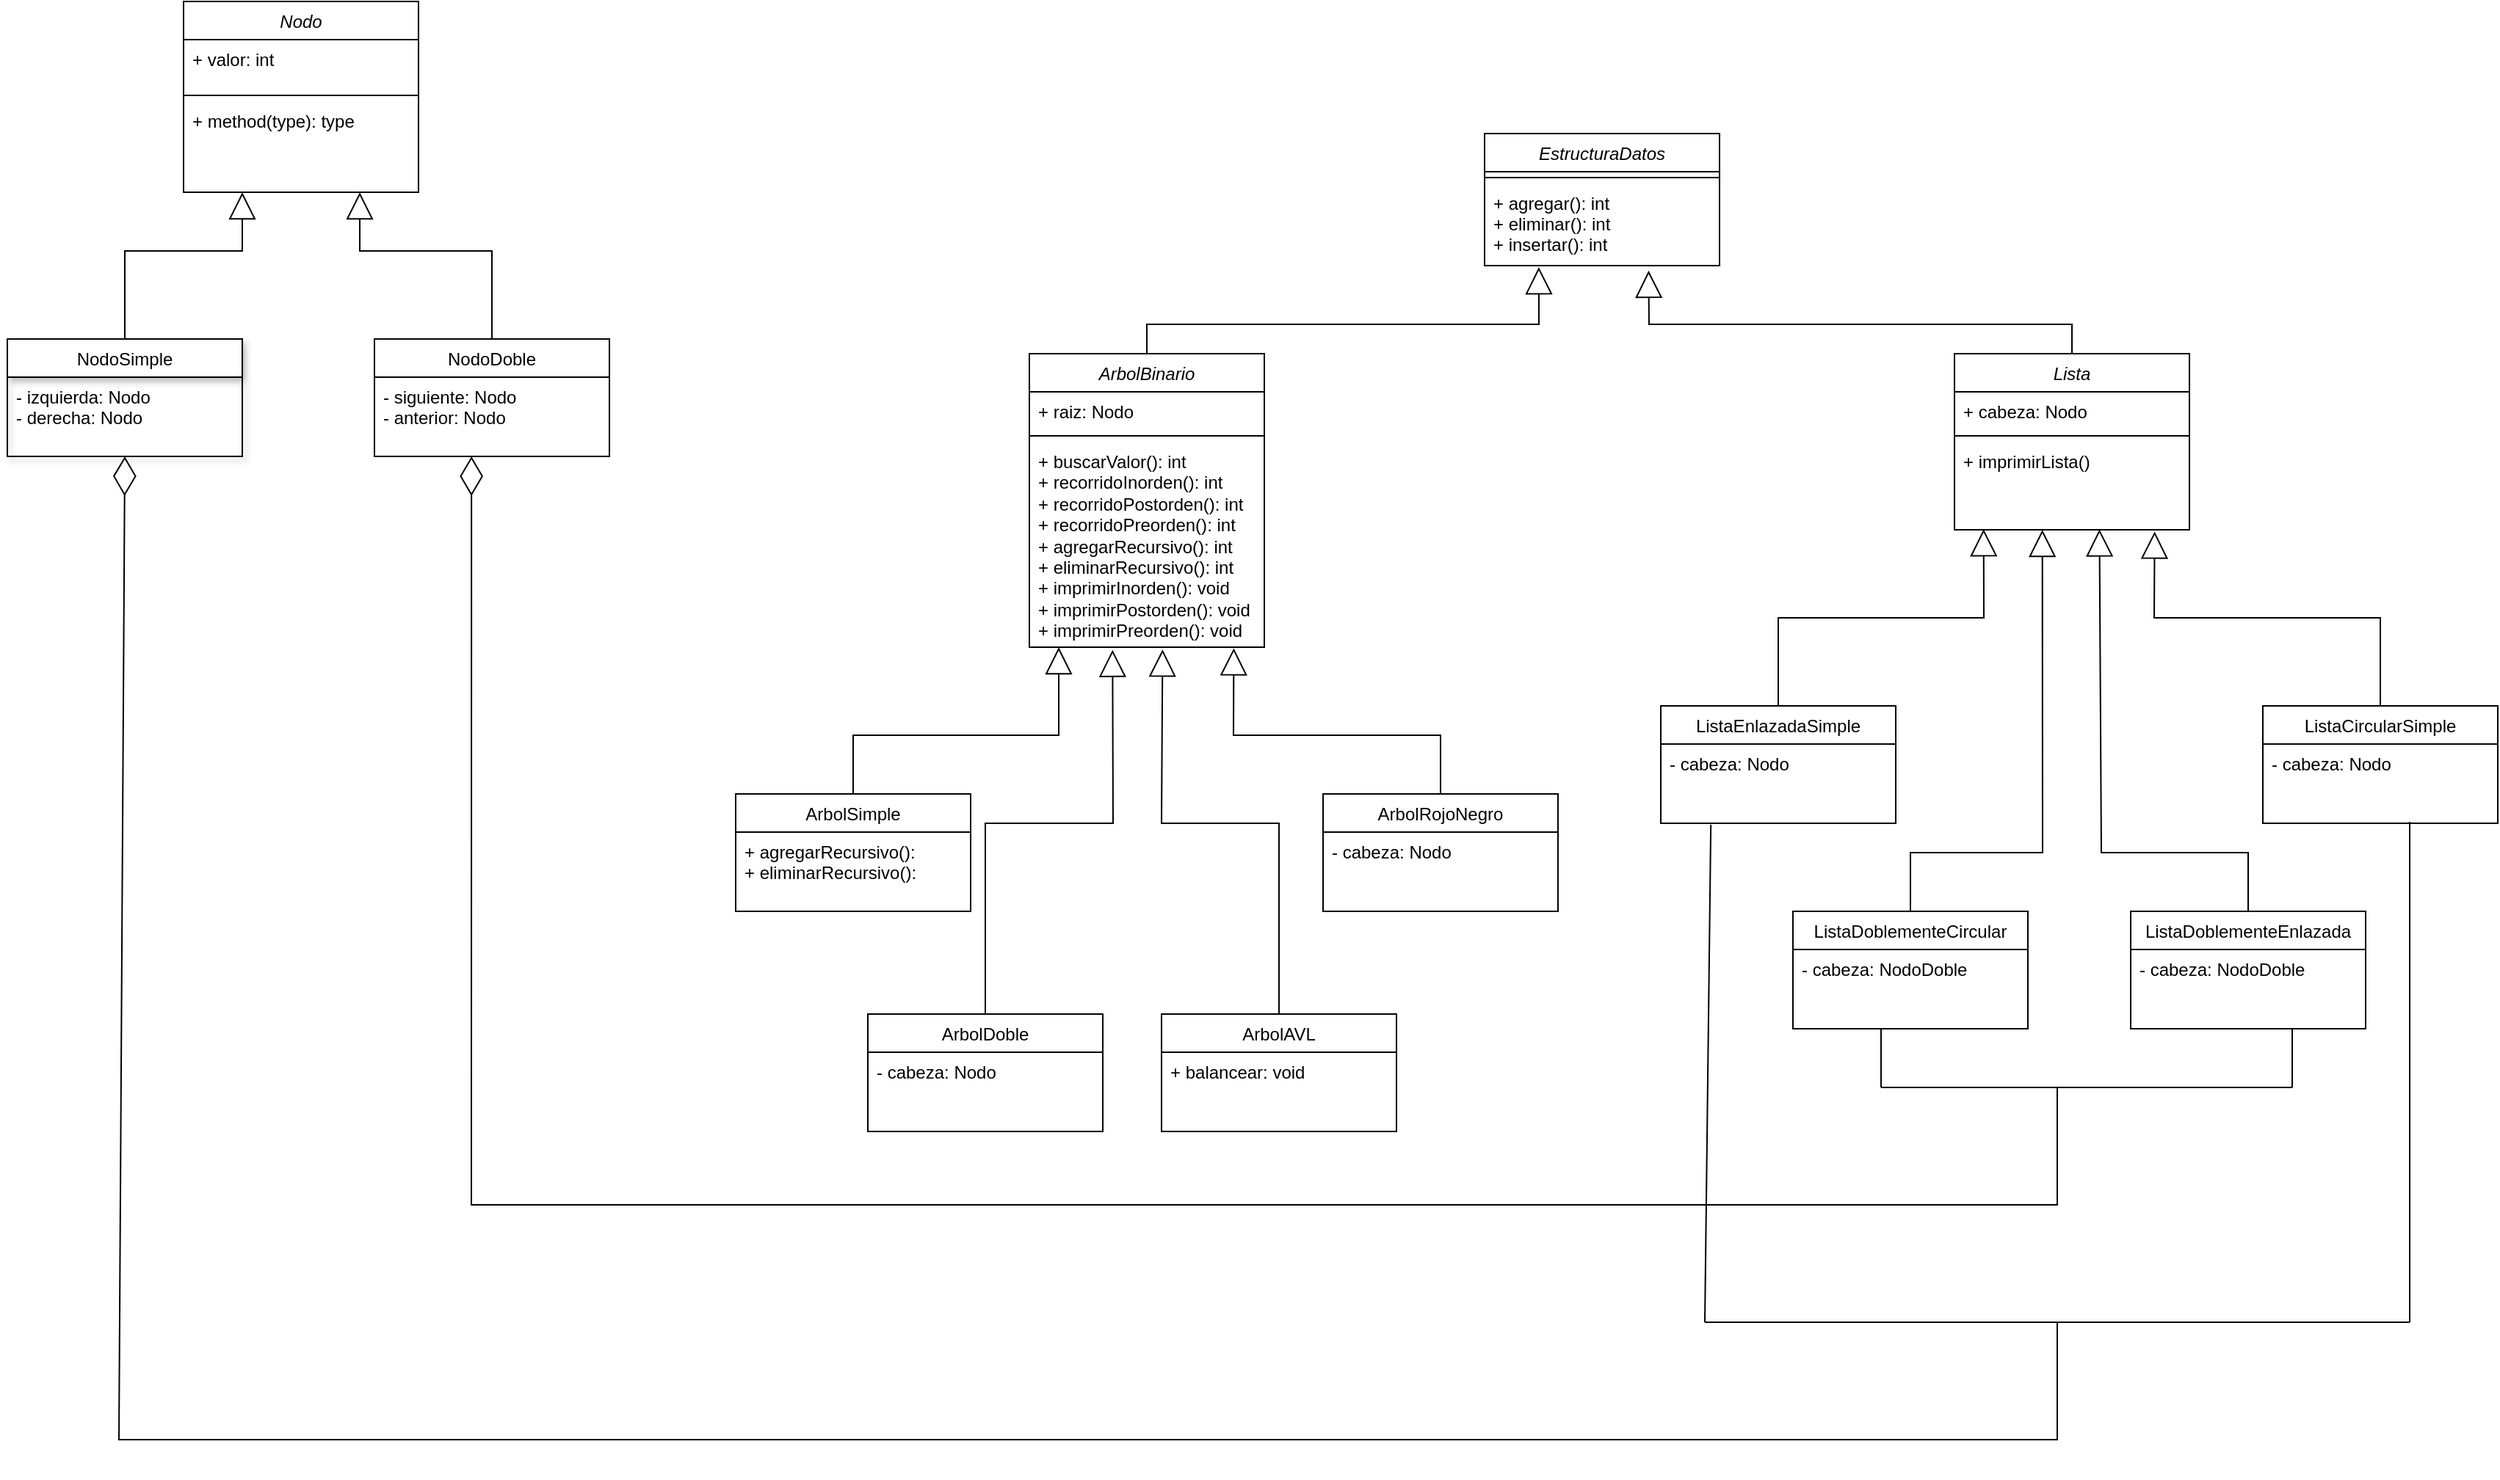 <mxfile version="24.5.4" type="github">
  <diagram id="C5RBs43oDa-KdzZeNtuy" name="Page-1">
    <mxGraphModel dx="1120" dy="462" grid="1" gridSize="10" guides="1" tooltips="1" connect="1" arrows="1" fold="1" page="1" pageScale="1" pageWidth="827" pageHeight="1169" math="0" shadow="0">
      <root>
        <mxCell id="WIyWlLk6GJQsqaUBKTNV-0" />
        <mxCell id="WIyWlLk6GJQsqaUBKTNV-1" parent="WIyWlLk6GJQsqaUBKTNV-0" />
        <mxCell id="zkfFHV4jXpPFQw0GAbJ--0" value="EstructuraDatos" style="swimlane;fontStyle=2;align=center;verticalAlign=top;childLayout=stackLayout;horizontal=1;startSize=26;horizontalStack=0;resizeParent=1;resizeLast=0;collapsible=1;marginBottom=0;rounded=0;shadow=0;strokeWidth=1;" parent="WIyWlLk6GJQsqaUBKTNV-1" vertex="1">
          <mxGeometry x="1010" y="110" width="160" height="90" as="geometry">
            <mxRectangle x="230" y="140" width="160" height="26" as="alternateBounds" />
          </mxGeometry>
        </mxCell>
        <mxCell id="DncJ9CUcUolEmfU4vxdp-8" value="" style="line;strokeWidth=1;fillColor=none;align=left;verticalAlign=middle;spacingTop=-1;spacingLeft=3;spacingRight=3;rotatable=0;labelPosition=right;points=[];portConstraint=eastwest;strokeColor=inherit;" parent="zkfFHV4jXpPFQw0GAbJ--0" vertex="1">
          <mxGeometry y="26" width="160" height="8" as="geometry" />
        </mxCell>
        <mxCell id="zkfFHV4jXpPFQw0GAbJ--1" value="+ agregar(): int&#xa;+ eliminar(): int&#xa;+ insertar(): int" style="text;align=left;verticalAlign=top;spacingLeft=4;spacingRight=4;overflow=hidden;rotatable=0;points=[[0,0.5],[1,0.5]];portConstraint=eastwest;" parent="zkfFHV4jXpPFQw0GAbJ--0" vertex="1">
          <mxGeometry y="34" width="160" height="56" as="geometry" />
        </mxCell>
        <mxCell id="zkfFHV4jXpPFQw0GAbJ--6" value="NodoSimple" style="swimlane;fontStyle=0;align=center;verticalAlign=top;childLayout=stackLayout;horizontal=1;startSize=26;horizontalStack=0;resizeParent=1;resizeLast=0;collapsible=1;marginBottom=0;rounded=0;shadow=1;strokeWidth=1;" parent="WIyWlLk6GJQsqaUBKTNV-1" vertex="1">
          <mxGeometry x="4" y="250" width="160" height="80" as="geometry">
            <mxRectangle x="130" y="380" width="160" height="26" as="alternateBounds" />
          </mxGeometry>
        </mxCell>
        <mxCell id="zkfFHV4jXpPFQw0GAbJ--7" value="- izquierda: Nodo&#xa;- derecha: Nodo" style="text;align=left;verticalAlign=top;spacingLeft=4;spacingRight=4;overflow=hidden;rotatable=0;points=[[0,0.5],[1,0.5]];portConstraint=eastwest;" parent="zkfFHV4jXpPFQw0GAbJ--6" vertex="1">
          <mxGeometry y="26" width="160" height="54" as="geometry" />
        </mxCell>
        <mxCell id="DncJ9CUcUolEmfU4vxdp-2" value="NodoDoble" style="swimlane;fontStyle=0;align=center;verticalAlign=top;childLayout=stackLayout;horizontal=1;startSize=26;horizontalStack=0;resizeParent=1;resizeLast=0;collapsible=1;marginBottom=0;rounded=0;shadow=0;strokeWidth=1;" parent="WIyWlLk6GJQsqaUBKTNV-1" vertex="1">
          <mxGeometry x="254" y="250" width="160" height="80" as="geometry">
            <mxRectangle x="130" y="380" width="160" height="26" as="alternateBounds" />
          </mxGeometry>
        </mxCell>
        <mxCell id="DncJ9CUcUolEmfU4vxdp-3" value="- siguiente: Nodo&#xa;- anterior: Nodo" style="text;align=left;verticalAlign=top;spacingLeft=4;spacingRight=4;overflow=hidden;rotatable=0;points=[[0,0.5],[1,0.5]];portConstraint=eastwest;" parent="DncJ9CUcUolEmfU4vxdp-2" vertex="1">
          <mxGeometry y="26" width="160" height="54" as="geometry" />
        </mxCell>
        <mxCell id="DncJ9CUcUolEmfU4vxdp-9" value="ListaEnlazadaSimple" style="swimlane;fontStyle=0;align=center;verticalAlign=top;childLayout=stackLayout;horizontal=1;startSize=26;horizontalStack=0;resizeParent=1;resizeLast=0;collapsible=1;marginBottom=0;rounded=0;shadow=0;strokeWidth=1;" parent="WIyWlLk6GJQsqaUBKTNV-1" vertex="1">
          <mxGeometry x="1130" y="500" width="160" height="80" as="geometry">
            <mxRectangle x="130" y="380" width="160" height="26" as="alternateBounds" />
          </mxGeometry>
        </mxCell>
        <mxCell id="DncJ9CUcUolEmfU4vxdp-10" value="- cabeza: Nodo" style="text;align=left;verticalAlign=top;spacingLeft=4;spacingRight=4;overflow=hidden;rotatable=0;points=[[0,0.5],[1,0.5]];portConstraint=eastwest;" parent="DncJ9CUcUolEmfU4vxdp-9" vertex="1">
          <mxGeometry y="26" width="160" height="54" as="geometry" />
        </mxCell>
        <mxCell id="DncJ9CUcUolEmfU4vxdp-11" value="ListaDoblementeEnlazada" style="swimlane;fontStyle=0;align=center;verticalAlign=top;childLayout=stackLayout;horizontal=1;startSize=26;horizontalStack=0;resizeParent=1;resizeLast=0;collapsible=1;marginBottom=0;rounded=0;shadow=0;strokeWidth=1;" parent="WIyWlLk6GJQsqaUBKTNV-1" vertex="1">
          <mxGeometry x="1450" y="640" width="160" height="80" as="geometry">
            <mxRectangle x="130" y="380" width="160" height="26" as="alternateBounds" />
          </mxGeometry>
        </mxCell>
        <mxCell id="DncJ9CUcUolEmfU4vxdp-12" value="- cabeza: NodoDoble" style="text;align=left;verticalAlign=top;spacingLeft=4;spacingRight=4;overflow=hidden;rotatable=0;points=[[0,0.5],[1,0.5]];portConstraint=eastwest;" parent="DncJ9CUcUolEmfU4vxdp-11" vertex="1">
          <mxGeometry y="26" width="160" height="54" as="geometry" />
        </mxCell>
        <mxCell id="DncJ9CUcUolEmfU4vxdp-13" value="ListaDoblementeCircular" style="swimlane;fontStyle=0;align=center;verticalAlign=top;childLayout=stackLayout;horizontal=1;startSize=26;horizontalStack=0;resizeParent=1;resizeLast=0;collapsible=1;marginBottom=0;rounded=0;shadow=0;strokeWidth=1;" parent="WIyWlLk6GJQsqaUBKTNV-1" vertex="1">
          <mxGeometry x="1220" y="640" width="160" height="80" as="geometry">
            <mxRectangle x="130" y="380" width="160" height="26" as="alternateBounds" />
          </mxGeometry>
        </mxCell>
        <mxCell id="DncJ9CUcUolEmfU4vxdp-14" value="- cabeza: NodoDoble" style="text;align=left;verticalAlign=top;spacingLeft=4;spacingRight=4;overflow=hidden;rotatable=0;points=[[0,0.5],[1,0.5]];portConstraint=eastwest;" parent="DncJ9CUcUolEmfU4vxdp-13" vertex="1">
          <mxGeometry y="26" width="160" height="54" as="geometry" />
        </mxCell>
        <mxCell id="DncJ9CUcUolEmfU4vxdp-15" value="ListaCircularSimple" style="swimlane;fontStyle=0;align=center;verticalAlign=top;childLayout=stackLayout;horizontal=1;startSize=26;horizontalStack=0;resizeParent=1;resizeLast=0;collapsible=1;marginBottom=0;rounded=0;shadow=0;strokeWidth=1;" parent="WIyWlLk6GJQsqaUBKTNV-1" vertex="1">
          <mxGeometry x="1540" y="500" width="160" height="80" as="geometry">
            <mxRectangle x="130" y="380" width="160" height="26" as="alternateBounds" />
          </mxGeometry>
        </mxCell>
        <mxCell id="DncJ9CUcUolEmfU4vxdp-16" value="- cabeza: Nodo" style="text;align=left;verticalAlign=top;spacingLeft=4;spacingRight=4;overflow=hidden;rotatable=0;points=[[0,0.5],[1,0.5]];portConstraint=eastwest;" parent="DncJ9CUcUolEmfU4vxdp-15" vertex="1">
          <mxGeometry y="26" width="160" height="54" as="geometry" />
        </mxCell>
        <mxCell id="DncJ9CUcUolEmfU4vxdp-19" value="&lt;span style=&quot;font-weight: normal;&quot;&gt;&lt;i&gt;ArbolBinario&lt;/i&gt;&lt;/span&gt;" style="swimlane;fontStyle=1;align=center;verticalAlign=top;childLayout=stackLayout;horizontal=1;startSize=26;horizontalStack=0;resizeParent=1;resizeParentMax=0;resizeLast=0;collapsible=1;marginBottom=0;whiteSpace=wrap;html=1;" parent="WIyWlLk6GJQsqaUBKTNV-1" vertex="1">
          <mxGeometry x="700" y="260" width="160" height="200" as="geometry" />
        </mxCell>
        <mxCell id="DncJ9CUcUolEmfU4vxdp-20" value="+ raiz: Nodo" style="text;strokeColor=none;fillColor=none;align=left;verticalAlign=top;spacingLeft=4;spacingRight=4;overflow=hidden;rotatable=0;points=[[0,0.5],[1,0.5]];portConstraint=eastwest;whiteSpace=wrap;html=1;" parent="DncJ9CUcUolEmfU4vxdp-19" vertex="1">
          <mxGeometry y="26" width="160" height="26" as="geometry" />
        </mxCell>
        <mxCell id="DncJ9CUcUolEmfU4vxdp-21" value="" style="line;strokeWidth=1;fillColor=none;align=left;verticalAlign=middle;spacingTop=-1;spacingLeft=3;spacingRight=3;rotatable=0;labelPosition=right;points=[];portConstraint=eastwest;strokeColor=inherit;" parent="DncJ9CUcUolEmfU4vxdp-19" vertex="1">
          <mxGeometry y="52" width="160" height="8" as="geometry" />
        </mxCell>
        <mxCell id="DncJ9CUcUolEmfU4vxdp-22" value="+ buscarValor(): int&lt;br&gt;+ recorridoInorden(): int&lt;div&gt;+ recorridoPostorden(): int&lt;br&gt;+ recorridoPreorden()&lt;span style=&quot;background-color: initial;&quot;&gt;: int&lt;/span&gt;&lt;/div&gt;&lt;div&gt;&lt;span style=&quot;text-wrap: nowrap;&quot;&gt;+ agregarRecursivo(): int&lt;/span&gt;&lt;br style=&quot;text-wrap: nowrap; padding: 0px; margin: 0px;&quot;&gt;&lt;span style=&quot;text-wrap: nowrap;&quot;&gt;+ eliminarRecursivo(): int&lt;/span&gt;&lt;br&gt;&lt;/div&gt;&lt;div&gt;+ imprimirInorden()&lt;span style=&quot;background-color: initial;&quot;&gt;: void&lt;/span&gt;&lt;/div&gt;&lt;div&gt;+ imprimir&lt;span style=&quot;background-color: initial;&quot;&gt;Postorden()&lt;/span&gt;&lt;span style=&quot;background-color: initial;&quot;&gt;: void&lt;/span&gt;&lt;/div&gt;&lt;div&gt;&lt;span style=&quot;background-color: initial;&quot;&gt;+ imprimirPreorden()&lt;/span&gt;&lt;span style=&quot;background-color: initial;&quot;&gt;: void&lt;/span&gt;&lt;/div&gt;&lt;div&gt;&lt;span style=&quot;background-color: initial;&quot;&gt;&lt;br&gt;&lt;/span&gt;&lt;/div&gt;" style="text;strokeColor=none;fillColor=none;align=left;verticalAlign=top;spacingLeft=4;spacingRight=4;overflow=hidden;rotatable=0;points=[[0,0.5],[1,0.5]];portConstraint=eastwest;whiteSpace=wrap;html=1;" parent="DncJ9CUcUolEmfU4vxdp-19" vertex="1">
          <mxGeometry y="60" width="160" height="140" as="geometry" />
        </mxCell>
        <mxCell id="DncJ9CUcUolEmfU4vxdp-24" value="" style="endArrow=block;endSize=16;endFill=0;html=1;rounded=0;exitX=0.5;exitY=0;exitDx=0;exitDy=0;entryX=0.231;entryY=1.019;entryDx=0;entryDy=0;entryPerimeter=0;" parent="WIyWlLk6GJQsqaUBKTNV-1" source="DncJ9CUcUolEmfU4vxdp-19" target="zkfFHV4jXpPFQw0GAbJ--1" edge="1">
          <mxGeometry width="160" relative="1" as="geometry">
            <mxPoint x="830" y="435" as="sourcePoint" />
            <mxPoint x="980" y="191" as="targetPoint" />
            <Array as="points">
              <mxPoint x="780" y="240" />
              <mxPoint x="1047" y="240" />
            </Array>
          </mxGeometry>
        </mxCell>
        <mxCell id="DncJ9CUcUolEmfU4vxdp-35" value="Nodo" style="swimlane;fontStyle=2;align=center;verticalAlign=top;childLayout=stackLayout;horizontal=1;startSize=26;horizontalStack=0;resizeParent=1;resizeLast=0;collapsible=1;marginBottom=0;rounded=0;shadow=0;strokeWidth=1;" parent="WIyWlLk6GJQsqaUBKTNV-1" vertex="1">
          <mxGeometry x="124" y="20" width="160" height="130" as="geometry">
            <mxRectangle x="230" y="140" width="160" height="26" as="alternateBounds" />
          </mxGeometry>
        </mxCell>
        <mxCell id="DncJ9CUcUolEmfU4vxdp-37" value="+ valor: int" style="text;align=left;verticalAlign=top;spacingLeft=4;spacingRight=4;overflow=hidden;rotatable=0;points=[[0,0.5],[1,0.5]];portConstraint=eastwest;" parent="DncJ9CUcUolEmfU4vxdp-35" vertex="1">
          <mxGeometry y="26" width="160" height="34" as="geometry" />
        </mxCell>
        <mxCell id="DncJ9CUcUolEmfU4vxdp-43" value="" style="line;strokeWidth=1;fillColor=none;align=left;verticalAlign=middle;spacingTop=-1;spacingLeft=3;spacingRight=3;rotatable=0;labelPosition=right;points=[];portConstraint=eastwest;strokeColor=inherit;" parent="DncJ9CUcUolEmfU4vxdp-35" vertex="1">
          <mxGeometry y="60" width="160" height="8" as="geometry" />
        </mxCell>
        <mxCell id="DncJ9CUcUolEmfU4vxdp-42" value="+ method(type): type" style="text;align=left;verticalAlign=top;spacingLeft=4;spacingRight=4;overflow=hidden;rotatable=0;points=[[0,0.5],[1,0.5]];portConstraint=eastwest;" parent="DncJ9CUcUolEmfU4vxdp-35" vertex="1">
          <mxGeometry y="68" width="160" height="56" as="geometry" />
        </mxCell>
        <mxCell id="DncJ9CUcUolEmfU4vxdp-44" value="" style="endArrow=block;endSize=16;endFill=0;html=1;rounded=0;entryX=0.25;entryY=1;entryDx=0;entryDy=0;exitX=0.5;exitY=0;exitDx=0;exitDy=0;" parent="WIyWlLk6GJQsqaUBKTNV-1" source="zkfFHV4jXpPFQw0GAbJ--6" target="DncJ9CUcUolEmfU4vxdp-35" edge="1">
          <mxGeometry width="160" relative="1" as="geometry">
            <mxPoint x="234" y="210" as="sourcePoint" />
            <mxPoint x="394" y="210" as="targetPoint" />
            <Array as="points">
              <mxPoint x="84" y="190" />
              <mxPoint x="164" y="190" />
            </Array>
          </mxGeometry>
        </mxCell>
        <mxCell id="DncJ9CUcUolEmfU4vxdp-45" value="" style="endArrow=block;endSize=16;endFill=0;html=1;rounded=0;entryX=0.75;entryY=1;entryDx=0;entryDy=0;exitX=0.5;exitY=0;exitDx=0;exitDy=0;" parent="WIyWlLk6GJQsqaUBKTNV-1" source="DncJ9CUcUolEmfU4vxdp-2" target="DncJ9CUcUolEmfU4vxdp-35" edge="1">
          <mxGeometry width="160" relative="1" as="geometry">
            <mxPoint x="54" y="260" as="sourcePoint" />
            <mxPoint x="187" y="160" as="targetPoint" />
            <Array as="points">
              <mxPoint x="334" y="190" />
              <mxPoint x="244" y="190" />
            </Array>
          </mxGeometry>
        </mxCell>
        <mxCell id="DncJ9CUcUolEmfU4vxdp-46" value="&lt;span style=&quot;font-weight: normal;&quot;&gt;&lt;i&gt;Lista&lt;/i&gt;&lt;/span&gt;" style="swimlane;fontStyle=1;align=center;verticalAlign=top;childLayout=stackLayout;horizontal=1;startSize=26;horizontalStack=0;resizeParent=1;resizeParentMax=0;resizeLast=0;collapsible=1;marginBottom=0;whiteSpace=wrap;html=1;" parent="WIyWlLk6GJQsqaUBKTNV-1" vertex="1">
          <mxGeometry x="1330" y="260" width="160" height="120" as="geometry" />
        </mxCell>
        <mxCell id="DncJ9CUcUolEmfU4vxdp-47" value="+ cabeza: Nodo" style="text;strokeColor=none;fillColor=none;align=left;verticalAlign=top;spacingLeft=4;spacingRight=4;overflow=hidden;rotatable=0;points=[[0,0.5],[1,0.5]];portConstraint=eastwest;whiteSpace=wrap;html=1;" parent="DncJ9CUcUolEmfU4vxdp-46" vertex="1">
          <mxGeometry y="26" width="160" height="26" as="geometry" />
        </mxCell>
        <mxCell id="DncJ9CUcUolEmfU4vxdp-48" value="" style="line;strokeWidth=1;fillColor=none;align=left;verticalAlign=middle;spacingTop=-1;spacingLeft=3;spacingRight=3;rotatable=0;labelPosition=right;points=[];portConstraint=eastwest;strokeColor=inherit;" parent="DncJ9CUcUolEmfU4vxdp-46" vertex="1">
          <mxGeometry y="52" width="160" height="8" as="geometry" />
        </mxCell>
        <mxCell id="DncJ9CUcUolEmfU4vxdp-49" value="+ imprimirLista()" style="text;strokeColor=none;fillColor=none;align=left;verticalAlign=top;spacingLeft=4;spacingRight=4;overflow=hidden;rotatable=0;points=[[0,0.5],[1,0.5]];portConstraint=eastwest;whiteSpace=wrap;html=1;" parent="DncJ9CUcUolEmfU4vxdp-46" vertex="1">
          <mxGeometry y="60" width="160" height="60" as="geometry" />
        </mxCell>
        <mxCell id="DncJ9CUcUolEmfU4vxdp-50" value="" style="endArrow=block;endSize=16;endFill=0;html=1;rounded=0;exitX=0.5;exitY=0;exitDx=0;exitDy=0;entryX=0.698;entryY=1.061;entryDx=0;entryDy=0;entryPerimeter=0;" parent="WIyWlLk6GJQsqaUBKTNV-1" source="DncJ9CUcUolEmfU4vxdp-46" target="zkfFHV4jXpPFQw0GAbJ--1" edge="1">
          <mxGeometry width="160" relative="1" as="geometry">
            <mxPoint x="870" y="290" as="sourcePoint" />
            <mxPoint x="947" y="201" as="targetPoint" />
            <Array as="points">
              <mxPoint x="1410" y="240" />
              <mxPoint x="1122" y="240" />
            </Array>
          </mxGeometry>
        </mxCell>
        <mxCell id="DncJ9CUcUolEmfU4vxdp-51" value="" style="endArrow=block;endSize=16;endFill=0;html=1;rounded=0;exitX=0.5;exitY=0;exitDx=0;exitDy=0;entryX=0.124;entryY=0.993;entryDx=0;entryDy=0;entryPerimeter=0;" parent="WIyWlLk6GJQsqaUBKTNV-1" source="DncJ9CUcUolEmfU4vxdp-9" target="DncJ9CUcUolEmfU4vxdp-49" edge="1">
          <mxGeometry width="160" relative="1" as="geometry">
            <mxPoint x="1250" y="360" as="sourcePoint" />
            <mxPoint x="1350" y="400" as="targetPoint" />
            <Array as="points">
              <mxPoint x="1210" y="440" />
              <mxPoint x="1350" y="440" />
            </Array>
          </mxGeometry>
        </mxCell>
        <mxCell id="DncJ9CUcUolEmfU4vxdp-52" value="" style="endArrow=block;endSize=16;endFill=0;html=1;rounded=0;exitX=0.5;exitY=0;exitDx=0;exitDy=0;entryX=0.374;entryY=1;entryDx=0;entryDy=0;entryPerimeter=0;" parent="WIyWlLk6GJQsqaUBKTNV-1" source="DncJ9CUcUolEmfU4vxdp-13" target="DncJ9CUcUolEmfU4vxdp-49" edge="1">
          <mxGeometry width="160" relative="1" as="geometry">
            <mxPoint x="1220" y="510" as="sourcePoint" />
            <mxPoint x="1370" y="412" as="targetPoint" />
            <Array as="points">
              <mxPoint x="1300" y="600" />
              <mxPoint x="1390" y="600" />
            </Array>
          </mxGeometry>
        </mxCell>
        <mxCell id="DncJ9CUcUolEmfU4vxdp-53" value="" style="endArrow=block;endSize=16;endFill=0;html=1;rounded=0;exitX=0.5;exitY=0;exitDx=0;exitDy=0;entryX=0.617;entryY=0.995;entryDx=0;entryDy=0;entryPerimeter=0;" parent="WIyWlLk6GJQsqaUBKTNV-1" source="DncJ9CUcUolEmfU4vxdp-11" target="DncJ9CUcUolEmfU4vxdp-49" edge="1">
          <mxGeometry width="160" relative="1" as="geometry">
            <mxPoint x="1310" y="670" as="sourcePoint" />
            <mxPoint x="1400" y="414" as="targetPoint" />
            <Array as="points">
              <mxPoint x="1530" y="600" />
              <mxPoint x="1430" y="600" />
            </Array>
          </mxGeometry>
        </mxCell>
        <mxCell id="DncJ9CUcUolEmfU4vxdp-54" value="" style="endArrow=block;endSize=16;endFill=0;html=1;rounded=0;exitX=0.5;exitY=0;exitDx=0;exitDy=0;entryX=0.852;entryY=1.02;entryDx=0;entryDy=0;entryPerimeter=0;" parent="WIyWlLk6GJQsqaUBKTNV-1" source="DncJ9CUcUolEmfU4vxdp-15" target="DncJ9CUcUolEmfU4vxdp-49" edge="1">
          <mxGeometry width="160" relative="1" as="geometry">
            <mxPoint x="1220" y="510" as="sourcePoint" />
            <mxPoint x="1370" y="412" as="targetPoint" />
            <Array as="points">
              <mxPoint x="1620" y="440" />
              <mxPoint x="1466" y="440" />
            </Array>
          </mxGeometry>
        </mxCell>
        <mxCell id="DncJ9CUcUolEmfU4vxdp-56" value="ArbolSimple" style="swimlane;fontStyle=0;align=center;verticalAlign=top;childLayout=stackLayout;horizontal=1;startSize=26;horizontalStack=0;resizeParent=1;resizeLast=0;collapsible=1;marginBottom=0;rounded=0;shadow=0;strokeWidth=1;" parent="WIyWlLk6GJQsqaUBKTNV-1" vertex="1">
          <mxGeometry x="500" y="560" width="160" height="80" as="geometry">
            <mxRectangle x="130" y="380" width="160" height="26" as="alternateBounds" />
          </mxGeometry>
        </mxCell>
        <mxCell id="DncJ9CUcUolEmfU4vxdp-57" value="+ agregarRecursivo():&#xa;+ eliminarRecursivo():" style="text;align=left;verticalAlign=top;spacingLeft=4;spacingRight=4;overflow=hidden;rotatable=0;points=[[0,0.5],[1,0.5]];portConstraint=eastwest;" parent="DncJ9CUcUolEmfU4vxdp-56" vertex="1">
          <mxGeometry y="26" width="160" height="54" as="geometry" />
        </mxCell>
        <mxCell id="DncJ9CUcUolEmfU4vxdp-58" value="ArbolDoble&#xa;" style="swimlane;fontStyle=0;align=center;verticalAlign=top;childLayout=stackLayout;horizontal=1;startSize=26;horizontalStack=0;resizeParent=1;resizeLast=0;collapsible=1;marginBottom=0;rounded=0;shadow=0;strokeWidth=1;" parent="WIyWlLk6GJQsqaUBKTNV-1" vertex="1">
          <mxGeometry x="590" y="710" width="160" height="80" as="geometry">
            <mxRectangle x="130" y="380" width="160" height="26" as="alternateBounds" />
          </mxGeometry>
        </mxCell>
        <mxCell id="DncJ9CUcUolEmfU4vxdp-59" value="- cabeza: Nodo" style="text;align=left;verticalAlign=top;spacingLeft=4;spacingRight=4;overflow=hidden;rotatable=0;points=[[0,0.5],[1,0.5]];portConstraint=eastwest;" parent="DncJ9CUcUolEmfU4vxdp-58" vertex="1">
          <mxGeometry y="26" width="160" height="54" as="geometry" />
        </mxCell>
        <mxCell id="DncJ9CUcUolEmfU4vxdp-60" value="ArbolAVL" style="swimlane;fontStyle=0;align=center;verticalAlign=top;childLayout=stackLayout;horizontal=1;startSize=26;horizontalStack=0;resizeParent=1;resizeLast=0;collapsible=1;marginBottom=0;rounded=0;shadow=0;strokeWidth=1;" parent="WIyWlLk6GJQsqaUBKTNV-1" vertex="1">
          <mxGeometry x="790" y="710" width="160" height="80" as="geometry">
            <mxRectangle x="130" y="380" width="160" height="26" as="alternateBounds" />
          </mxGeometry>
        </mxCell>
        <mxCell id="DncJ9CUcUolEmfU4vxdp-61" value="+ balancear: void" style="text;align=left;verticalAlign=top;spacingLeft=4;spacingRight=4;overflow=hidden;rotatable=0;points=[[0,0.5],[1,0.5]];portConstraint=eastwest;" parent="DncJ9CUcUolEmfU4vxdp-60" vertex="1">
          <mxGeometry y="26" width="160" height="54" as="geometry" />
        </mxCell>
        <mxCell id="DncJ9CUcUolEmfU4vxdp-62" value="ArbolRojoNegro" style="swimlane;fontStyle=0;align=center;verticalAlign=top;childLayout=stackLayout;horizontal=1;startSize=26;horizontalStack=0;resizeParent=1;resizeLast=0;collapsible=1;marginBottom=0;rounded=0;shadow=0;strokeWidth=1;" parent="WIyWlLk6GJQsqaUBKTNV-1" vertex="1">
          <mxGeometry x="900" y="560" width="160" height="80" as="geometry">
            <mxRectangle x="130" y="380" width="160" height="26" as="alternateBounds" />
          </mxGeometry>
        </mxCell>
        <mxCell id="DncJ9CUcUolEmfU4vxdp-63" value="- cabeza: Nodo" style="text;align=left;verticalAlign=top;spacingLeft=4;spacingRight=4;overflow=hidden;rotatable=0;points=[[0,0.5],[1,0.5]];portConstraint=eastwest;" parent="DncJ9CUcUolEmfU4vxdp-62" vertex="1">
          <mxGeometry y="26" width="160" height="54" as="geometry" />
        </mxCell>
        <mxCell id="DncJ9CUcUolEmfU4vxdp-64" value="" style="endArrow=block;endSize=16;endFill=0;html=1;rounded=0;exitX=0.5;exitY=0;exitDx=0;exitDy=0;" parent="WIyWlLk6GJQsqaUBKTNV-1" source="DncJ9CUcUolEmfU4vxdp-56" edge="1">
          <mxGeometry width="160" relative="1" as="geometry">
            <mxPoint x="570" y="480" as="sourcePoint" />
            <mxPoint x="720" y="460" as="targetPoint" />
            <Array as="points">
              <mxPoint x="580" y="520" />
              <mxPoint x="720" y="520" />
            </Array>
          </mxGeometry>
        </mxCell>
        <mxCell id="DncJ9CUcUolEmfU4vxdp-65" value="" style="endArrow=block;endSize=16;endFill=0;html=1;rounded=0;exitX=0.5;exitY=0;exitDx=0;exitDy=0;entryX=0.354;entryY=1.013;entryDx=0;entryDy=0;entryPerimeter=0;" parent="WIyWlLk6GJQsqaUBKTNV-1" source="DncJ9CUcUolEmfU4vxdp-58" target="DncJ9CUcUolEmfU4vxdp-22" edge="1">
          <mxGeometry width="160" relative="1" as="geometry">
            <mxPoint x="660" y="610" as="sourcePoint" />
            <mxPoint x="760" y="402" as="targetPoint" />
            <Array as="points">
              <mxPoint x="670" y="580" />
              <mxPoint x="757" y="580" />
            </Array>
          </mxGeometry>
        </mxCell>
        <mxCell id="DncJ9CUcUolEmfU4vxdp-66" value="" style="endArrow=block;endSize=16;endFill=0;html=1;rounded=0;exitX=0.5;exitY=0;exitDx=0;exitDy=0;entryX=0.567;entryY=1.011;entryDx=0;entryDy=0;entryPerimeter=0;" parent="WIyWlLk6GJQsqaUBKTNV-1" source="DncJ9CUcUolEmfU4vxdp-60" target="DncJ9CUcUolEmfU4vxdp-22" edge="1">
          <mxGeometry width="160" relative="1" as="geometry">
            <mxPoint x="660" y="640" as="sourcePoint" />
            <mxPoint x="770" y="412" as="targetPoint" />
            <Array as="points">
              <mxPoint x="870" y="580" />
              <mxPoint x="790" y="580" />
            </Array>
          </mxGeometry>
        </mxCell>
        <mxCell id="DncJ9CUcUolEmfU4vxdp-67" value="" style="endArrow=block;endSize=16;endFill=0;html=1;rounded=0;exitX=0.5;exitY=0;exitDx=0;exitDy=0;entryX=0.87;entryY=1.005;entryDx=0;entryDy=0;entryPerimeter=0;" parent="WIyWlLk6GJQsqaUBKTNV-1" source="DncJ9CUcUolEmfU4vxdp-62" target="DncJ9CUcUolEmfU4vxdp-22" edge="1">
          <mxGeometry width="160" relative="1" as="geometry">
            <mxPoint x="670" y="650" as="sourcePoint" />
            <mxPoint x="780" y="422" as="targetPoint" />
            <Array as="points">
              <mxPoint x="980" y="520" />
              <mxPoint x="839" y="520" />
            </Array>
          </mxGeometry>
        </mxCell>
        <mxCell id="cbA1YcrAnxrEZH9ncZkX-2" value="" style="endArrow=none;html=1;rounded=0;" edge="1" parent="WIyWlLk6GJQsqaUBKTNV-1">
          <mxGeometry width="50" height="50" relative="1" as="geometry">
            <mxPoint x="1280" y="760" as="sourcePoint" />
            <mxPoint x="1560" y="760" as="targetPoint" />
          </mxGeometry>
        </mxCell>
        <mxCell id="cbA1YcrAnxrEZH9ncZkX-4" value="" style="endArrow=none;html=1;rounded=0;" edge="1" parent="WIyWlLk6GJQsqaUBKTNV-1">
          <mxGeometry width="50" height="50" relative="1" as="geometry">
            <mxPoint x="1280" y="760" as="sourcePoint" />
            <mxPoint x="1280" y="720" as="targetPoint" />
          </mxGeometry>
        </mxCell>
        <mxCell id="cbA1YcrAnxrEZH9ncZkX-6" value="" style="endArrow=none;html=1;rounded=0;" edge="1" parent="WIyWlLk6GJQsqaUBKTNV-1">
          <mxGeometry width="50" height="50" relative="1" as="geometry">
            <mxPoint x="1560" y="760" as="sourcePoint" />
            <mxPoint x="1560" y="720" as="targetPoint" />
          </mxGeometry>
        </mxCell>
        <mxCell id="cbA1YcrAnxrEZH9ncZkX-7" value="" style="endArrow=diamondThin;endFill=0;endSize=24;html=1;rounded=0;entryX=0.413;entryY=1;entryDx=0;entryDy=0;entryPerimeter=0;" edge="1" parent="WIyWlLk6GJQsqaUBKTNV-1" target="DncJ9CUcUolEmfU4vxdp-3">
          <mxGeometry width="160" relative="1" as="geometry">
            <mxPoint x="1400" y="760" as="sourcePoint" />
            <mxPoint x="90" y="810" as="targetPoint" />
            <Array as="points">
              <mxPoint x="1400" y="840" />
              <mxPoint x="320" y="840" />
            </Array>
          </mxGeometry>
        </mxCell>
        <mxCell id="cbA1YcrAnxrEZH9ncZkX-8" value="" style="endArrow=none;html=1;rounded=0;exitX=0.213;exitY=1.019;exitDx=0;exitDy=0;exitPerimeter=0;" edge="1" parent="WIyWlLk6GJQsqaUBKTNV-1" source="DncJ9CUcUolEmfU4vxdp-10">
          <mxGeometry width="50" height="50" relative="1" as="geometry">
            <mxPoint x="1360" y="720" as="sourcePoint" />
            <mxPoint x="1160" y="920" as="targetPoint" />
          </mxGeometry>
        </mxCell>
        <mxCell id="cbA1YcrAnxrEZH9ncZkX-9" value="" style="endArrow=none;html=1;rounded=0;entryX=0.625;entryY=0.981;entryDx=0;entryDy=0;entryPerimeter=0;" edge="1" parent="WIyWlLk6GJQsqaUBKTNV-1" target="DncJ9CUcUolEmfU4vxdp-16">
          <mxGeometry width="50" height="50" relative="1" as="geometry">
            <mxPoint x="1640" y="920" as="sourcePoint" />
            <mxPoint x="1410" y="670" as="targetPoint" />
          </mxGeometry>
        </mxCell>
        <mxCell id="cbA1YcrAnxrEZH9ncZkX-10" value="" style="endArrow=none;html=1;rounded=0;" edge="1" parent="WIyWlLk6GJQsqaUBKTNV-1">
          <mxGeometry width="50" height="50" relative="1" as="geometry">
            <mxPoint x="1160" y="920" as="sourcePoint" />
            <mxPoint x="1640" y="920" as="targetPoint" />
          </mxGeometry>
        </mxCell>
        <mxCell id="cbA1YcrAnxrEZH9ncZkX-11" value="" style="endArrow=diamondThin;endFill=0;endSize=24;html=1;rounded=0;entryX=0.5;entryY=1;entryDx=0;entryDy=0;" edge="1" parent="WIyWlLk6GJQsqaUBKTNV-1" target="zkfFHV4jXpPFQw0GAbJ--6">
          <mxGeometry width="160" relative="1" as="geometry">
            <mxPoint x="1400" y="920" as="sourcePoint" />
            <mxPoint x="90" y="890" as="targetPoint" />
            <Array as="points">
              <mxPoint x="1400" y="1000" />
              <mxPoint x="80" y="1000" />
            </Array>
          </mxGeometry>
        </mxCell>
      </root>
    </mxGraphModel>
  </diagram>
</mxfile>
